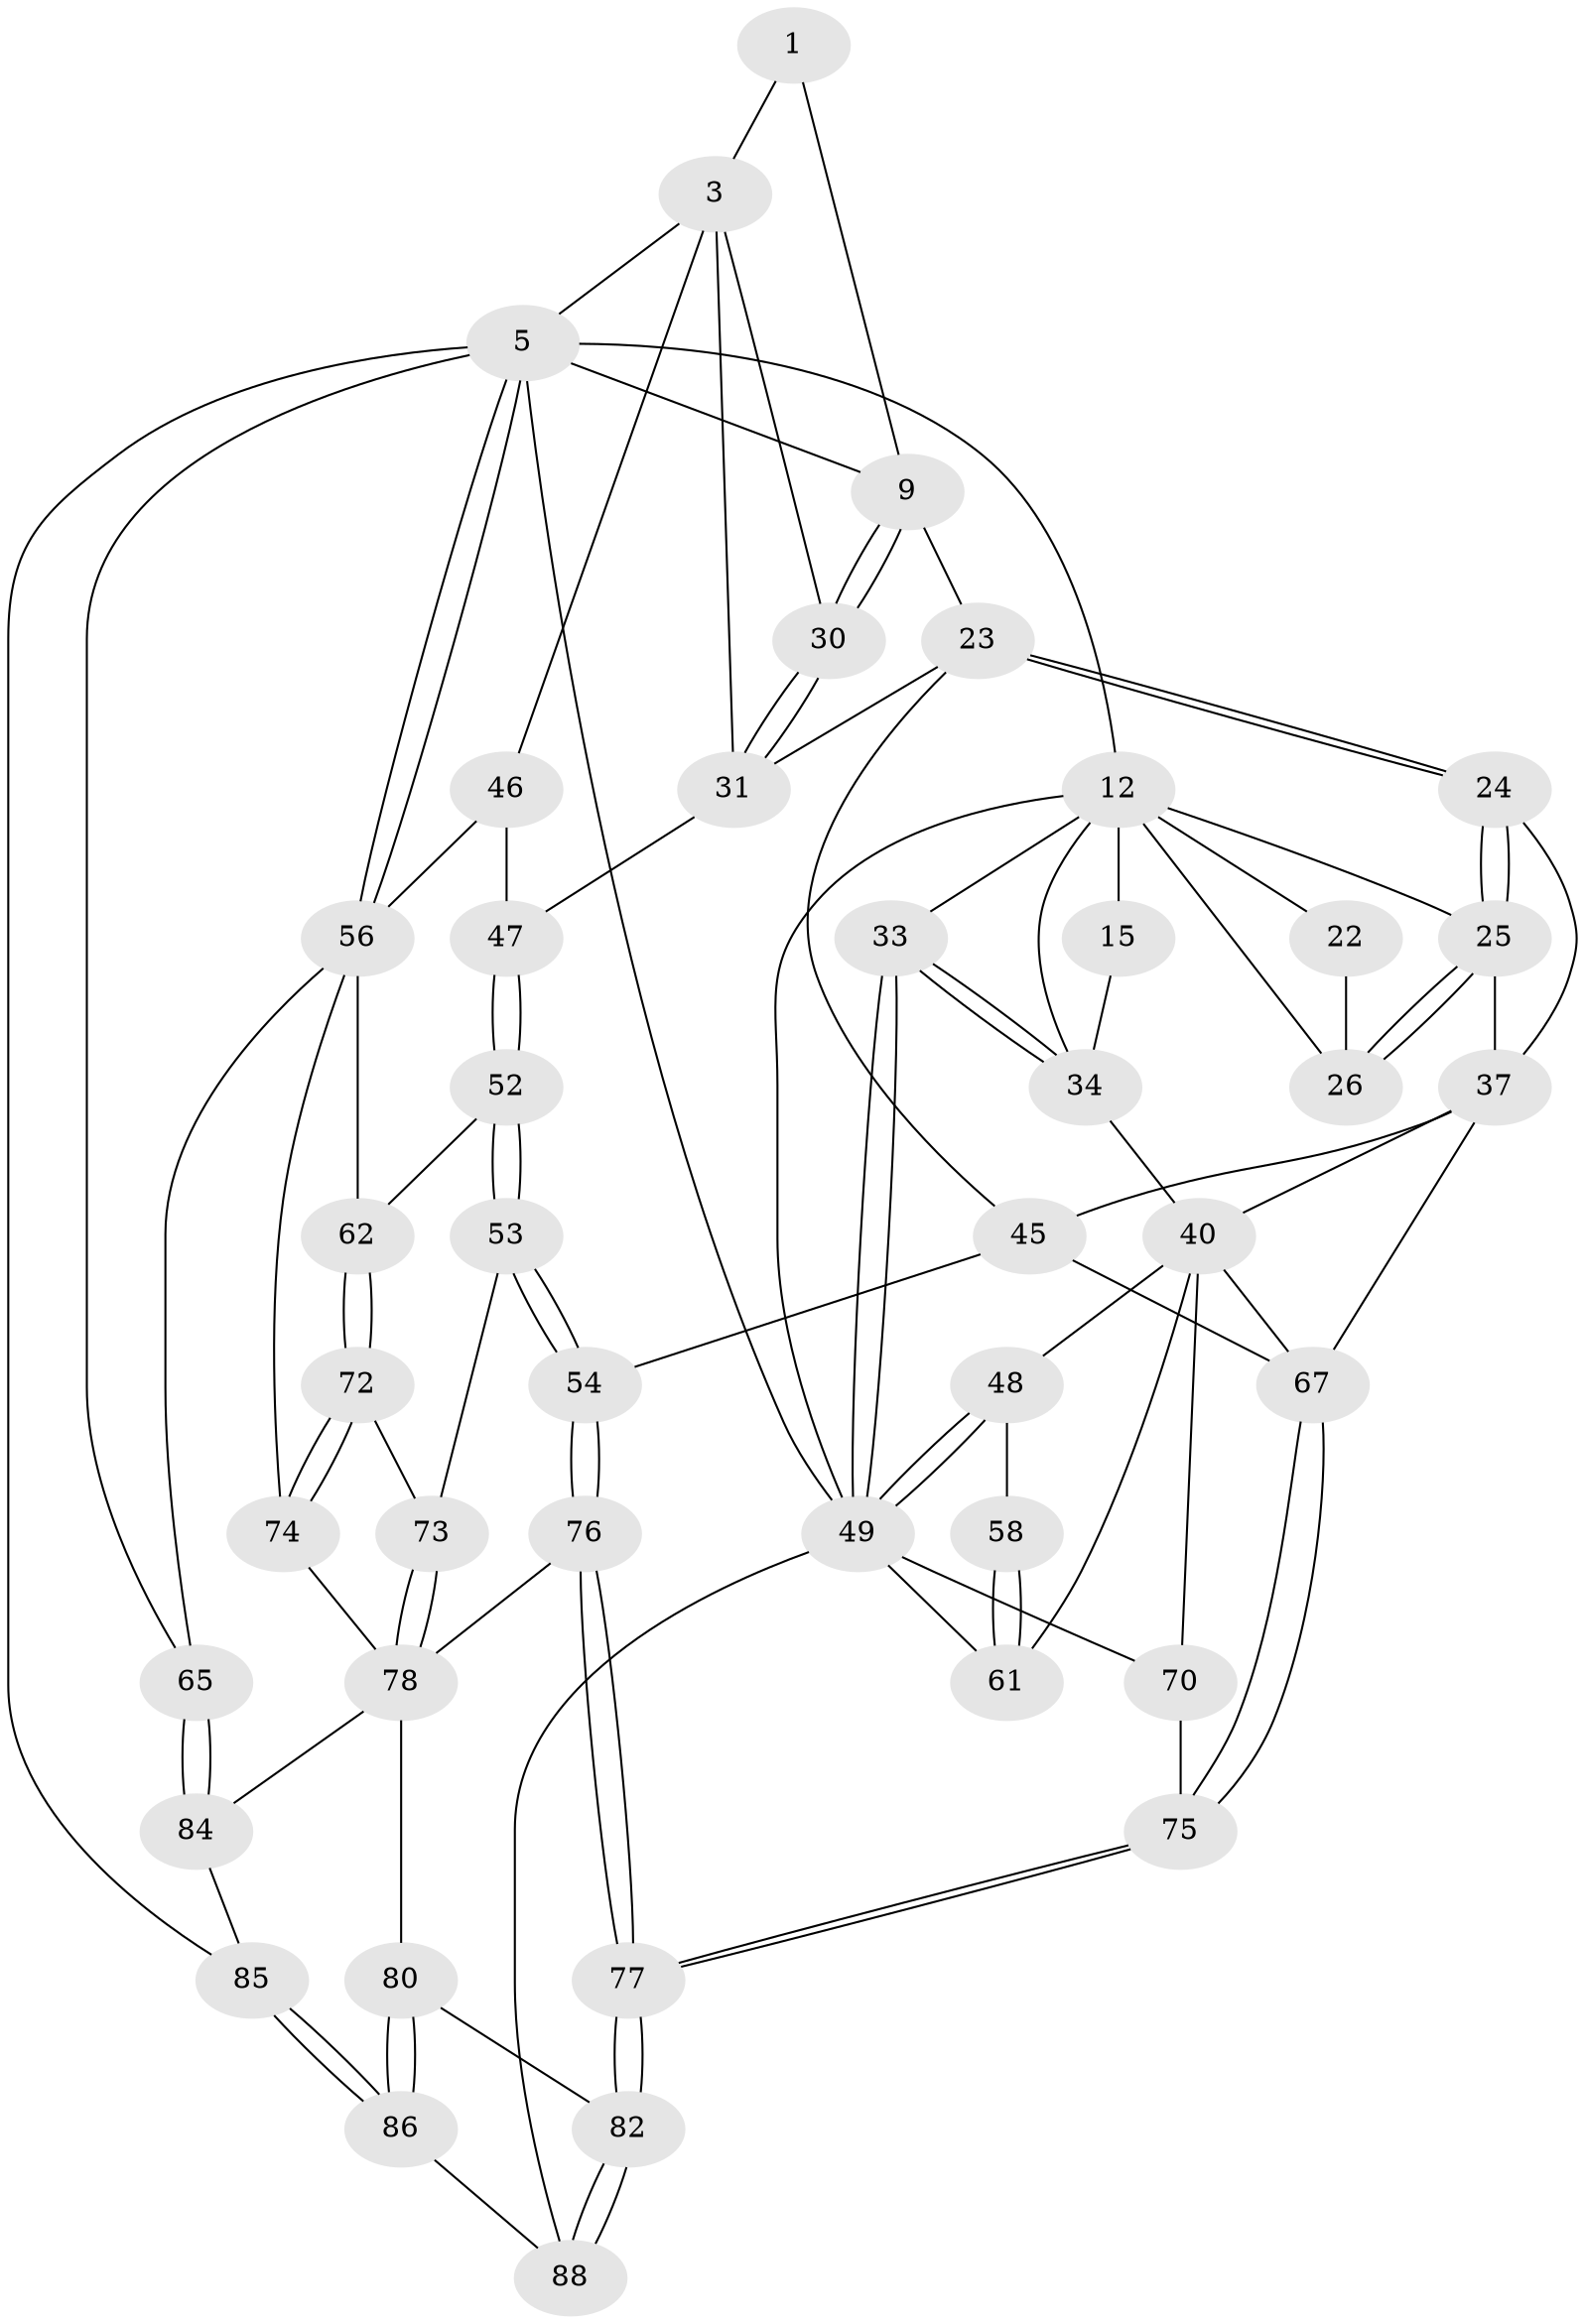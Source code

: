 // original degree distribution, {3: 0.05555555555555555, 5: 0.5, 4: 0.2, 6: 0.24444444444444444}
// Generated by graph-tools (version 1.1) at 2025/16/03/09/25 04:16:55]
// undirected, 45 vertices, 106 edges
graph export_dot {
graph [start="1"]
  node [color=gray90,style=filled];
  1 [pos="+0.7414310128557192+0.06186132151990921",super="+2+8"];
  3 [pos="+0.8912471086425503+0.21390000771553455",super="+4+29"];
  5 [pos="+1+0.18479571904695774",super="+6"];
  9 [pos="+0.6602601254614644+0.16974900350285868",super="+10"];
  12 [pos="+0.22963611527875522+0.09335908201522072",super="+13+16"];
  15 [pos="+0.1716034255495093+0.14575083918961643",super="+18"];
  22 [pos="+0.5204515882998494+0"];
  23 [pos="+0.5436324385514297+0.31297812183132634",super="+32"];
  24 [pos="+0.4976010121237475+0.2908018615573519",super="+36"];
  25 [pos="+0.43582157379836867+0.13520350267219197",super="+27"];
  26 [pos="+0.4812464126478009+0"];
  30 [pos="+0.754370977489427+0.2614500116416072"];
  31 [pos="+0.6627501983635804+0.33681866353833567",super="+44"];
  33 [pos="+0+0.15797291819309406"];
  34 [pos="+0.12698445141693354+0.2246361078148964",super="+35"];
  37 [pos="+0.37682570301790325+0.29068704328152045",super="+38"];
  40 [pos="+0.2537580332124392+0.46294039966024286",super="+41+59"];
  45 [pos="+0.5462640615281348+0.49015123221999046",super="+55"];
  46 [pos="+0.8090071215784012+0.45598807047297907"];
  47 [pos="+0.7886931679297882+0.4697307256795585"];
  48 [pos="+0+0.3352880860898869"];
  49 [pos="+0+0.3121458991382417",super="+50"];
  52 [pos="+0.7646519894264182+0.5700588500248132"];
  53 [pos="+0.6764776654084717+0.6416869684676139"];
  54 [pos="+0.6447620287903979+0.652313373530406"];
  56 [pos="+1+0.44091994256517775",super="+57+66"];
  58 [pos="+0+0.3924714891066222"];
  61 [pos="+0.12721899996318783+0.5391243718973321"];
  62 [pos="+0.8878761524728989+0.5697450716326142"];
  65 [pos="+1+1"];
  67 [pos="+0.43853644845959394+0.6719912072062313",super="+68"];
  70 [pos="+0.22210669462138788+0.6758158370393911",super="+71"];
  72 [pos="+0.9468573275087184+0.75627330085501"];
  73 [pos="+0.9188948853769746+0.7501436585216622"];
  74 [pos="+1+0.8569538383644665"];
  75 [pos="+0.30570293743999477+0.9040261317572972"];
  76 [pos="+0.6454249303894355+0.6707717540797843"];
  77 [pos="+0.33569539430560297+1"];
  78 [pos="+0.7581788707756958+0.8389131229006396",super="+83+79"];
  80 [pos="+0.6178651108459524+0.8231822468942089",super="+81"];
  82 [pos="+0.34945398248145554+1"];
  84 [pos="+0.7577124151029891+0.9140040622673149"];
  85 [pos="+0.7239421693761553+0.9446186157525374"];
  86 [pos="+0.6913795654485467+0.9378744016093742",super="+87"];
  88 [pos="+0.34920526829317544+1"];
  1 -- 3;
  1 -- 9;
  3 -- 5;
  3 -- 46;
  3 -- 30;
  3 -- 31;
  5 -- 56;
  5 -- 56;
  5 -- 65;
  5 -- 49 [weight=2];
  5 -- 85;
  5 -- 9 [weight=2];
  5 -- 12;
  9 -- 30;
  9 -- 30;
  9 -- 23;
  12 -- 33;
  12 -- 49;
  12 -- 22;
  12 -- 15 [weight=2];
  12 -- 34;
  12 -- 25;
  12 -- 26;
  15 -- 34;
  22 -- 26;
  23 -- 24;
  23 -- 24;
  23 -- 31;
  23 -- 45;
  24 -- 25;
  24 -- 25;
  24 -- 37 [weight=2];
  25 -- 26;
  25 -- 26;
  25 -- 37;
  30 -- 31;
  30 -- 31;
  31 -- 47;
  33 -- 34;
  33 -- 34;
  33 -- 49;
  33 -- 49;
  34 -- 40;
  37 -- 67;
  37 -- 40;
  37 -- 45;
  40 -- 48;
  40 -- 67;
  40 -- 61;
  40 -- 70 [weight=2];
  45 -- 67;
  45 -- 54;
  46 -- 47;
  46 -- 56;
  47 -- 52;
  47 -- 52;
  48 -- 49;
  48 -- 49;
  48 -- 58;
  49 -- 61;
  49 -- 88;
  49 -- 70;
  52 -- 53;
  52 -- 53;
  52 -- 62;
  53 -- 54;
  53 -- 54;
  53 -- 73;
  54 -- 76;
  54 -- 76;
  56 -- 62;
  56 -- 65;
  56 -- 74;
  58 -- 61;
  58 -- 61;
  62 -- 72;
  62 -- 72;
  65 -- 84;
  65 -- 84;
  67 -- 75;
  67 -- 75;
  70 -- 75;
  72 -- 73;
  72 -- 74;
  72 -- 74;
  73 -- 78;
  73 -- 78;
  74 -- 78;
  75 -- 77;
  75 -- 77;
  76 -- 77;
  76 -- 77;
  76 -- 78;
  77 -- 82;
  77 -- 82;
  78 -- 84;
  78 -- 80;
  80 -- 86 [weight=2];
  80 -- 86;
  80 -- 82;
  82 -- 88;
  82 -- 88;
  84 -- 85;
  85 -- 86;
  85 -- 86;
  86 -- 88;
}
